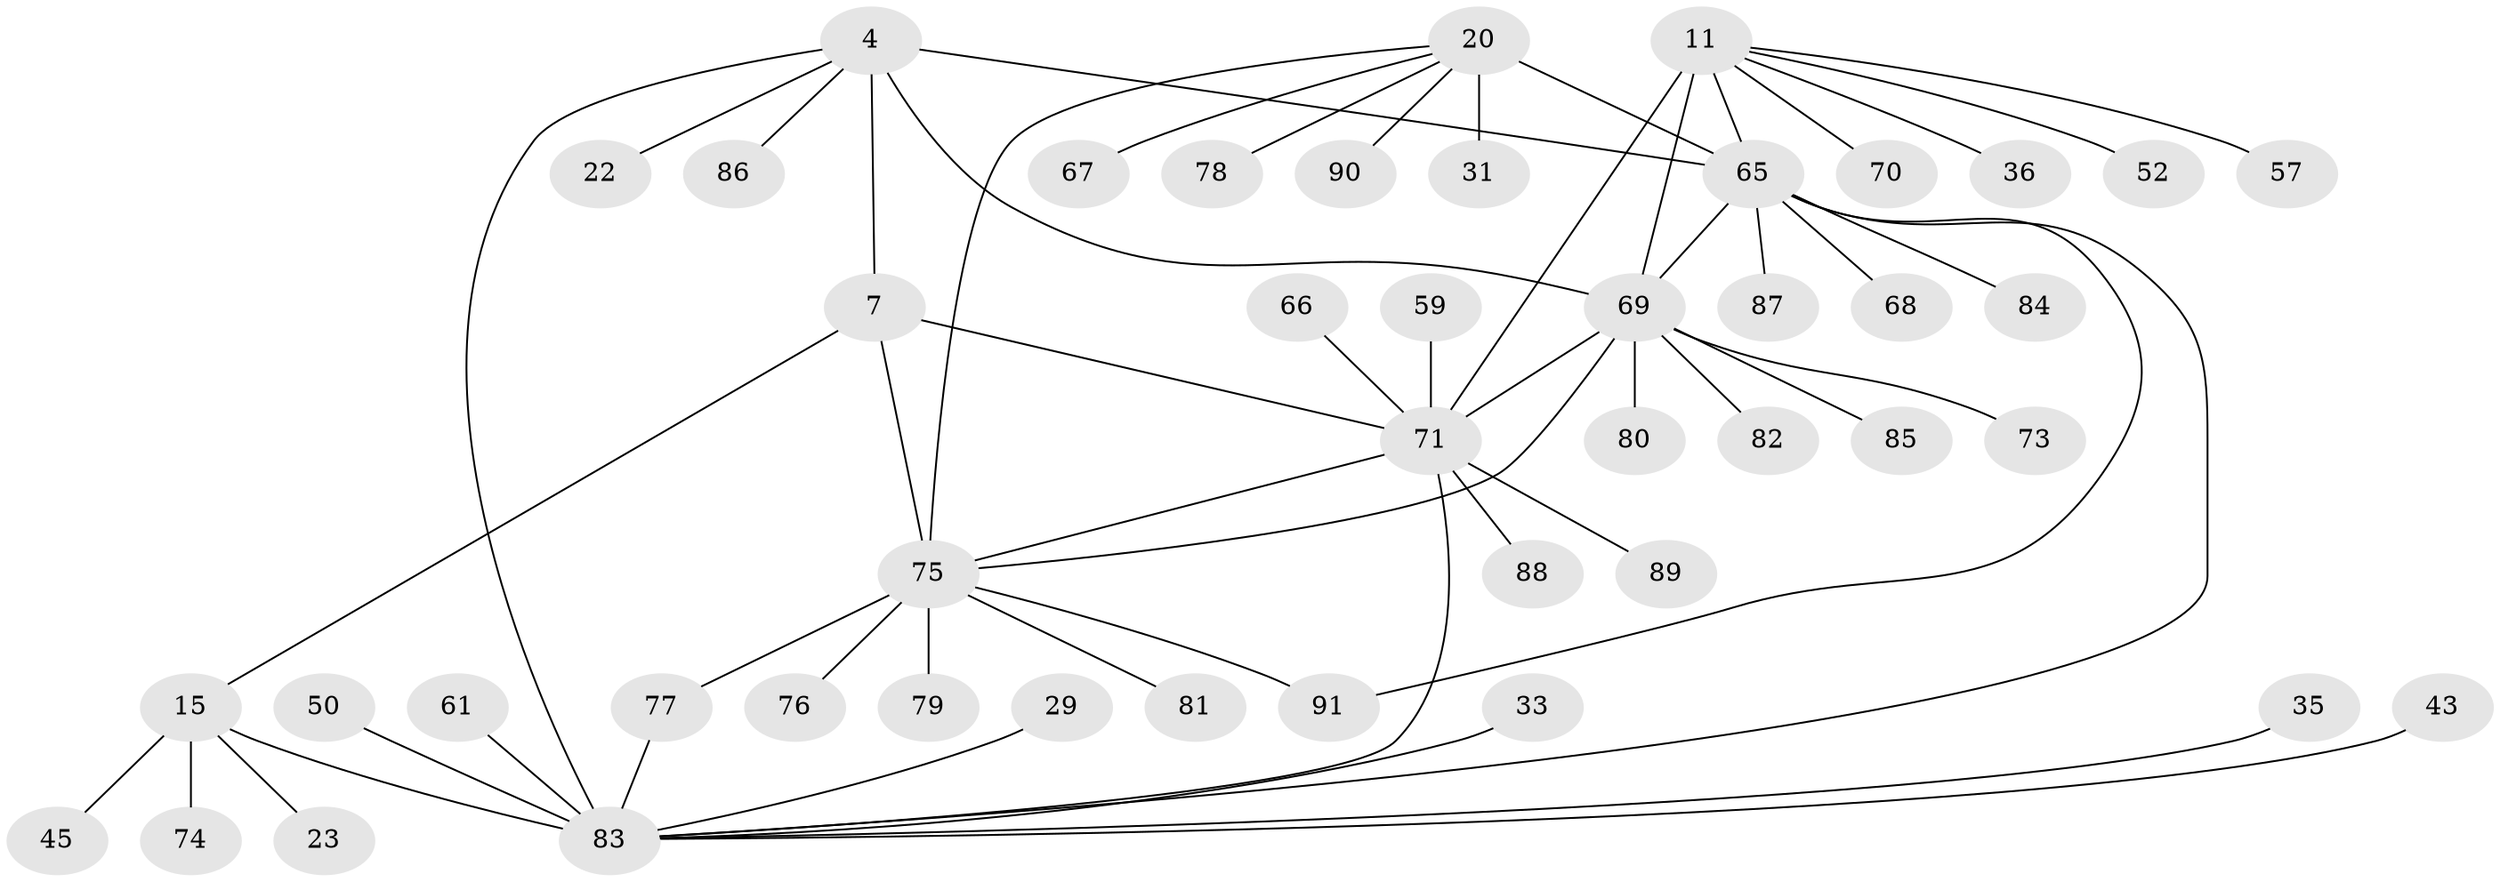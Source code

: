 // original degree distribution, {10: 0.054945054945054944, 7: 0.01098901098901099, 5: 0.054945054945054944, 3: 0.06593406593406594, 6: 0.054945054945054944, 11: 0.01098901098901099, 9: 0.02197802197802198, 8: 0.01098901098901099, 2: 0.13186813186813187, 1: 0.5824175824175825}
// Generated by graph-tools (version 1.1) at 2025/54/03/09/25 04:54:06]
// undirected, 45 vertices, 56 edges
graph export_dot {
graph [start="1"]
  node [color=gray90,style=filled];
  4 [super="+2"];
  7 [super="+6"];
  11 [super="+9"];
  15 [super="+14"];
  20 [super="+17"];
  22;
  23;
  29;
  31;
  33;
  35;
  36;
  43;
  45;
  50;
  52;
  57;
  59;
  61;
  65 [super="+24+48+49+53"];
  66;
  67;
  68;
  69 [super="+62+64"];
  70;
  71 [super="+37+30+12+55"];
  73;
  74;
  75 [super="+8+28+39+40+41+51"];
  76;
  77;
  78;
  79;
  80;
  81;
  82;
  83 [super="+26+72"];
  84 [super="+32"];
  85;
  86 [super="+42"];
  87;
  88;
  89;
  90;
  91 [super="+27"];
  4 -- 22;
  4 -- 7;
  4 -- 83 [weight=2];
  4 -- 86;
  4 -- 65;
  4 -- 69 [weight=4];
  7 -- 15;
  7 -- 71;
  7 -- 75 [weight=4];
  11 -- 52;
  11 -- 36;
  11 -- 70;
  11 -- 57;
  11 -- 71 [weight=4];
  11 -- 65;
  11 -- 69;
  15 -- 23;
  15 -- 74;
  15 -- 45;
  15 -- 83 [weight=5];
  20 -- 31;
  20 -- 67;
  20 -- 90;
  20 -- 78;
  20 -- 75;
  20 -- 65 [weight=4];
  29 -- 83;
  33 -- 83;
  35 -- 83;
  43 -- 83;
  50 -- 83;
  59 -- 71;
  61 -- 83;
  65 -- 68;
  65 -- 83 [weight=2];
  65 -- 84;
  65 -- 87;
  65 -- 91;
  65 -- 69;
  66 -- 71;
  69 -- 71;
  69 -- 73;
  69 -- 75 [weight=2];
  69 -- 80;
  69 -- 82;
  69 -- 85;
  71 -- 83 [weight=2];
  71 -- 88;
  71 -- 89;
  71 -- 75;
  75 -- 76;
  75 -- 77;
  75 -- 79;
  75 -- 81;
  75 -- 91;
  77 -- 83;
}
